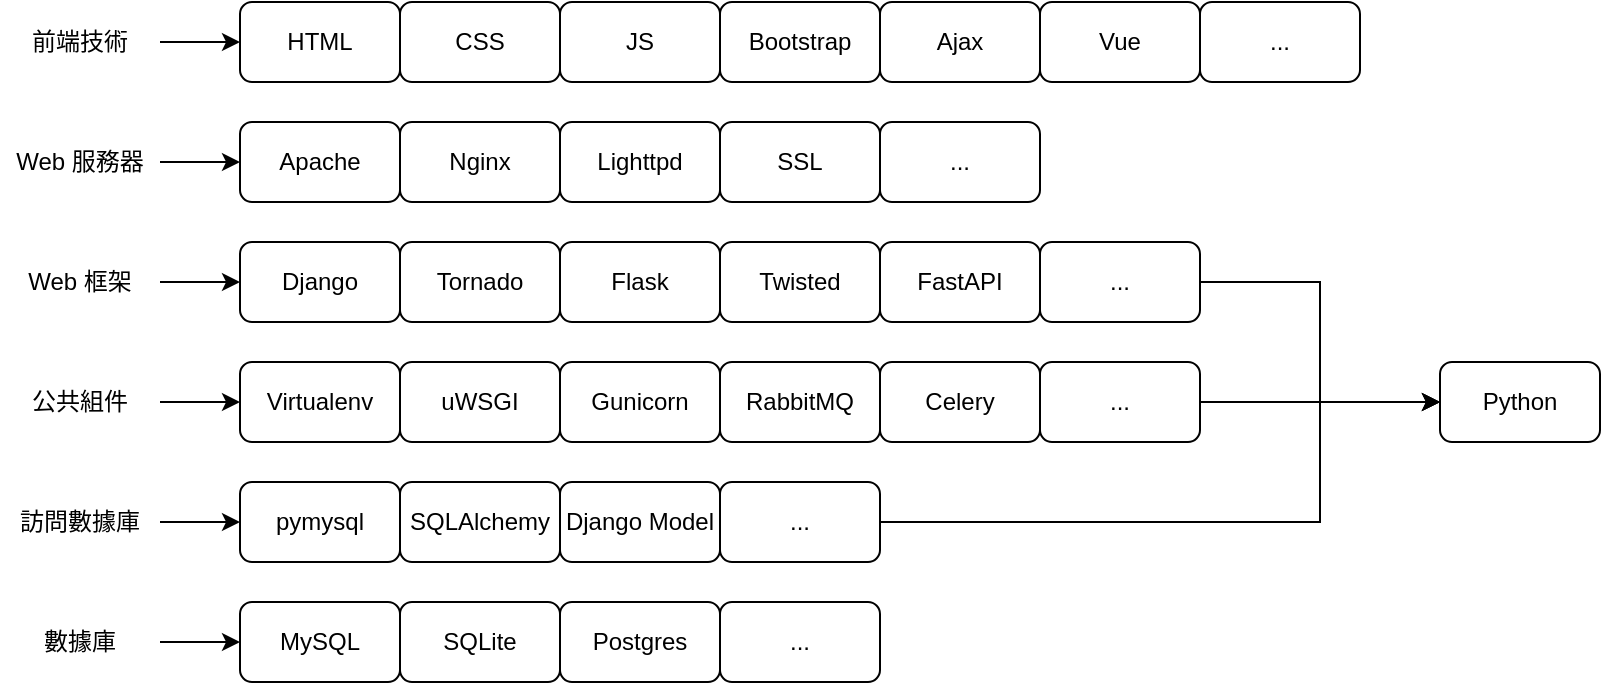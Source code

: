 <mxfile version="21.6.5" type="device">
  <diagram name="第 1 页" id="TAYIcj168XyNDj4Eb8kf">
    <mxGraphModel dx="1266" dy="681" grid="1" gridSize="10" guides="1" tooltips="1" connect="1" arrows="1" fold="1" page="1" pageScale="1" pageWidth="827" pageHeight="1169" math="0" shadow="0">
      <root>
        <mxCell id="0" />
        <mxCell id="1" parent="0" />
        <mxCell id="MAO-X3mDC_g_FuNNEKtC-2" value="HTML" style="rounded=1;whiteSpace=wrap;html=1;" parent="1" vertex="1">
          <mxGeometry x="280" y="120" width="80" height="40" as="geometry" />
        </mxCell>
        <mxCell id="MAO-X3mDC_g_FuNNEKtC-10" style="edgeStyle=orthogonalEdgeStyle;rounded=0;orthogonalLoop=1;jettySize=auto;html=1;entryX=0;entryY=0.5;entryDx=0;entryDy=0;" parent="1" source="MAO-X3mDC_g_FuNNEKtC-4" target="MAO-X3mDC_g_FuNNEKtC-2" edge="1">
          <mxGeometry relative="1" as="geometry" />
        </mxCell>
        <mxCell id="MAO-X3mDC_g_FuNNEKtC-4" value="前端技術" style="text;html=1;strokeColor=none;fillColor=none;align=center;verticalAlign=middle;whiteSpace=wrap;rounded=0;" parent="1" vertex="1">
          <mxGeometry x="160" y="120" width="80" height="40" as="geometry" />
        </mxCell>
        <mxCell id="MAO-X3mDC_g_FuNNEKtC-17" style="edgeStyle=orthogonalEdgeStyle;rounded=0;orthogonalLoop=1;jettySize=auto;html=1;entryX=0;entryY=0.5;entryDx=0;entryDy=0;" parent="1" source="MAO-X3mDC_g_FuNNEKtC-5" target="MAO-X3mDC_g_FuNNEKtC-16" edge="1">
          <mxGeometry relative="1" as="geometry" />
        </mxCell>
        <mxCell id="MAO-X3mDC_g_FuNNEKtC-5" value="Web 服務器" style="text;html=1;strokeColor=none;fillColor=none;align=center;verticalAlign=middle;whiteSpace=wrap;rounded=0;" parent="1" vertex="1">
          <mxGeometry x="160" y="180" width="80" height="40" as="geometry" />
        </mxCell>
        <mxCell id="MAO-X3mDC_g_FuNNEKtC-22" style="edgeStyle=orthogonalEdgeStyle;rounded=0;orthogonalLoop=1;jettySize=auto;html=1;entryX=0;entryY=0.5;entryDx=0;entryDy=0;" parent="1" source="MAO-X3mDC_g_FuNNEKtC-6" target="MAO-X3mDC_g_FuNNEKtC-21" edge="1">
          <mxGeometry relative="1" as="geometry" />
        </mxCell>
        <mxCell id="MAO-X3mDC_g_FuNNEKtC-6" value="Web 框架" style="text;html=1;strokeColor=none;fillColor=none;align=center;verticalAlign=middle;whiteSpace=wrap;rounded=0;" parent="1" vertex="1">
          <mxGeometry x="160" y="240" width="80" height="40" as="geometry" />
        </mxCell>
        <mxCell id="MAO-X3mDC_g_FuNNEKtC-28" style="edgeStyle=orthogonalEdgeStyle;rounded=0;orthogonalLoop=1;jettySize=auto;html=1;entryX=0;entryY=0.5;entryDx=0;entryDy=0;" parent="1" source="MAO-X3mDC_g_FuNNEKtC-7" target="MAO-X3mDC_g_FuNNEKtC-27" edge="1">
          <mxGeometry relative="1" as="geometry" />
        </mxCell>
        <mxCell id="MAO-X3mDC_g_FuNNEKtC-7" value="公共組件" style="text;html=1;strokeColor=none;fillColor=none;align=center;verticalAlign=middle;whiteSpace=wrap;rounded=0;" parent="1" vertex="1">
          <mxGeometry x="160" y="300" width="80" height="40" as="geometry" />
        </mxCell>
        <mxCell id="MAO-X3mDC_g_FuNNEKtC-34" style="edgeStyle=orthogonalEdgeStyle;rounded=0;orthogonalLoop=1;jettySize=auto;html=1;entryX=0;entryY=0.5;entryDx=0;entryDy=0;" parent="1" source="MAO-X3mDC_g_FuNNEKtC-8" target="MAO-X3mDC_g_FuNNEKtC-33" edge="1">
          <mxGeometry relative="1" as="geometry" />
        </mxCell>
        <mxCell id="MAO-X3mDC_g_FuNNEKtC-8" value="訪問數據庫" style="text;html=1;strokeColor=none;fillColor=none;align=center;verticalAlign=middle;whiteSpace=wrap;rounded=0;" parent="1" vertex="1">
          <mxGeometry x="160" y="360" width="80" height="40" as="geometry" />
        </mxCell>
        <mxCell id="MAO-X3mDC_g_FuNNEKtC-38" style="edgeStyle=orthogonalEdgeStyle;rounded=0;orthogonalLoop=1;jettySize=auto;html=1;entryX=0;entryY=0.5;entryDx=0;entryDy=0;" parent="1" source="MAO-X3mDC_g_FuNNEKtC-9" target="MAO-X3mDC_g_FuNNEKtC-37" edge="1">
          <mxGeometry relative="1" as="geometry" />
        </mxCell>
        <mxCell id="MAO-X3mDC_g_FuNNEKtC-9" value="數據庫" style="text;html=1;strokeColor=none;fillColor=none;align=center;verticalAlign=middle;whiteSpace=wrap;rounded=0;" parent="1" vertex="1">
          <mxGeometry x="160" y="420" width="80" height="40" as="geometry" />
        </mxCell>
        <mxCell id="MAO-X3mDC_g_FuNNEKtC-11" value="CSS" style="rounded=1;whiteSpace=wrap;html=1;" parent="1" vertex="1">
          <mxGeometry x="360" y="120" width="80" height="40" as="geometry" />
        </mxCell>
        <mxCell id="MAO-X3mDC_g_FuNNEKtC-12" value="JS" style="rounded=1;whiteSpace=wrap;html=1;" parent="1" vertex="1">
          <mxGeometry x="440" y="120" width="80" height="40" as="geometry" />
        </mxCell>
        <mxCell id="MAO-X3mDC_g_FuNNEKtC-13" value="Bootstrap" style="rounded=1;whiteSpace=wrap;html=1;" parent="1" vertex="1">
          <mxGeometry x="520" y="120" width="80" height="40" as="geometry" />
        </mxCell>
        <mxCell id="MAO-X3mDC_g_FuNNEKtC-14" value="Ajax" style="rounded=1;whiteSpace=wrap;html=1;" parent="1" vertex="1">
          <mxGeometry x="600" y="120" width="80" height="40" as="geometry" />
        </mxCell>
        <mxCell id="MAO-X3mDC_g_FuNNEKtC-15" value="Vue" style="rounded=1;whiteSpace=wrap;html=1;" parent="1" vertex="1">
          <mxGeometry x="680" y="120" width="80" height="40" as="geometry" />
        </mxCell>
        <mxCell id="MAO-X3mDC_g_FuNNEKtC-16" value="Apache" style="rounded=1;whiteSpace=wrap;html=1;" parent="1" vertex="1">
          <mxGeometry x="280" y="180" width="80" height="40" as="geometry" />
        </mxCell>
        <mxCell id="MAO-X3mDC_g_FuNNEKtC-18" value="Nginx" style="rounded=1;whiteSpace=wrap;html=1;" parent="1" vertex="1">
          <mxGeometry x="360" y="180" width="80" height="40" as="geometry" />
        </mxCell>
        <mxCell id="MAO-X3mDC_g_FuNNEKtC-19" value="Lighttpd" style="rounded=1;whiteSpace=wrap;html=1;" parent="1" vertex="1">
          <mxGeometry x="440" y="180" width="80" height="40" as="geometry" />
        </mxCell>
        <mxCell id="MAO-X3mDC_g_FuNNEKtC-20" value="SSL" style="rounded=1;whiteSpace=wrap;html=1;" parent="1" vertex="1">
          <mxGeometry x="520" y="180" width="80" height="40" as="geometry" />
        </mxCell>
        <mxCell id="MAO-X3mDC_g_FuNNEKtC-21" value="Django" style="rounded=1;whiteSpace=wrap;html=1;" parent="1" vertex="1">
          <mxGeometry x="280" y="240" width="80" height="40" as="geometry" />
        </mxCell>
        <mxCell id="MAO-X3mDC_g_FuNNEKtC-23" value="Tornado" style="rounded=1;whiteSpace=wrap;html=1;" parent="1" vertex="1">
          <mxGeometry x="360" y="240" width="80" height="40" as="geometry" />
        </mxCell>
        <mxCell id="MAO-X3mDC_g_FuNNEKtC-24" value="Flask" style="rounded=1;whiteSpace=wrap;html=1;" parent="1" vertex="1">
          <mxGeometry x="440" y="240" width="80" height="40" as="geometry" />
        </mxCell>
        <mxCell id="MAO-X3mDC_g_FuNNEKtC-25" value="Twisted" style="rounded=1;whiteSpace=wrap;html=1;" parent="1" vertex="1">
          <mxGeometry x="520" y="240" width="80" height="40" as="geometry" />
        </mxCell>
        <mxCell id="MAO-X3mDC_g_FuNNEKtC-26" value="FastAPI" style="rounded=1;whiteSpace=wrap;html=1;" parent="1" vertex="1">
          <mxGeometry x="600" y="240" width="80" height="40" as="geometry" />
        </mxCell>
        <mxCell id="MAO-X3mDC_g_FuNNEKtC-27" value="Virtualenv" style="rounded=1;whiteSpace=wrap;html=1;" parent="1" vertex="1">
          <mxGeometry x="280" y="300" width="80" height="40" as="geometry" />
        </mxCell>
        <mxCell id="MAO-X3mDC_g_FuNNEKtC-29" value="uWSGI" style="rounded=1;whiteSpace=wrap;html=1;" parent="1" vertex="1">
          <mxGeometry x="360" y="300" width="80" height="40" as="geometry" />
        </mxCell>
        <mxCell id="MAO-X3mDC_g_FuNNEKtC-30" value="Gunicorn" style="rounded=1;whiteSpace=wrap;html=1;" parent="1" vertex="1">
          <mxGeometry x="440" y="300" width="80" height="40" as="geometry" />
        </mxCell>
        <mxCell id="MAO-X3mDC_g_FuNNEKtC-31" value="RabbitMQ" style="rounded=1;whiteSpace=wrap;html=1;" parent="1" vertex="1">
          <mxGeometry x="520" y="300" width="80" height="40" as="geometry" />
        </mxCell>
        <mxCell id="MAO-X3mDC_g_FuNNEKtC-32" value="Celery" style="rounded=1;whiteSpace=wrap;html=1;" parent="1" vertex="1">
          <mxGeometry x="600" y="300" width="80" height="40" as="geometry" />
        </mxCell>
        <mxCell id="MAO-X3mDC_g_FuNNEKtC-33" value="pymysql" style="rounded=1;whiteSpace=wrap;html=1;" parent="1" vertex="1">
          <mxGeometry x="280" y="360" width="80" height="40" as="geometry" />
        </mxCell>
        <mxCell id="MAO-X3mDC_g_FuNNEKtC-35" value="SQLAlchemy" style="rounded=1;whiteSpace=wrap;html=1;" parent="1" vertex="1">
          <mxGeometry x="360" y="360" width="80" height="40" as="geometry" />
        </mxCell>
        <mxCell id="MAO-X3mDC_g_FuNNEKtC-36" value="Django Model" style="rounded=1;whiteSpace=wrap;html=1;" parent="1" vertex="1">
          <mxGeometry x="440" y="360" width="80" height="40" as="geometry" />
        </mxCell>
        <mxCell id="MAO-X3mDC_g_FuNNEKtC-37" value="MySQL" style="rounded=1;whiteSpace=wrap;html=1;" parent="1" vertex="1">
          <mxGeometry x="280" y="420" width="80" height="40" as="geometry" />
        </mxCell>
        <mxCell id="MAO-X3mDC_g_FuNNEKtC-39" value="SQLite" style="rounded=1;whiteSpace=wrap;html=1;" parent="1" vertex="1">
          <mxGeometry x="360" y="420" width="80" height="40" as="geometry" />
        </mxCell>
        <mxCell id="MAO-X3mDC_g_FuNNEKtC-40" value="Postgres" style="rounded=1;whiteSpace=wrap;html=1;" parent="1" vertex="1">
          <mxGeometry x="440" y="420" width="80" height="40" as="geometry" />
        </mxCell>
        <mxCell id="MAO-X3mDC_g_FuNNEKtC-41" value="..." style="rounded=1;whiteSpace=wrap;html=1;" parent="1" vertex="1">
          <mxGeometry x="520" y="420" width="80" height="40" as="geometry" />
        </mxCell>
        <mxCell id="MAO-X3mDC_g_FuNNEKtC-50" style="edgeStyle=orthogonalEdgeStyle;rounded=0;orthogonalLoop=1;jettySize=auto;html=1;entryX=0;entryY=0.5;entryDx=0;entryDy=0;" parent="1" source="MAO-X3mDC_g_FuNNEKtC-42" target="MAO-X3mDC_g_FuNNEKtC-47" edge="1">
          <mxGeometry relative="1" as="geometry">
            <Array as="points">
              <mxPoint x="820" y="380" />
              <mxPoint x="820" y="320" />
            </Array>
          </mxGeometry>
        </mxCell>
        <mxCell id="MAO-X3mDC_g_FuNNEKtC-42" value="..." style="rounded=1;whiteSpace=wrap;html=1;" parent="1" vertex="1">
          <mxGeometry x="520" y="360" width="80" height="40" as="geometry" />
        </mxCell>
        <mxCell id="MAO-X3mDC_g_FuNNEKtC-49" style="edgeStyle=orthogonalEdgeStyle;rounded=0;orthogonalLoop=1;jettySize=auto;html=1;entryX=0;entryY=0.5;entryDx=0;entryDy=0;" parent="1" source="MAO-X3mDC_g_FuNNEKtC-43" target="MAO-X3mDC_g_FuNNEKtC-47" edge="1">
          <mxGeometry relative="1" as="geometry" />
        </mxCell>
        <mxCell id="MAO-X3mDC_g_FuNNEKtC-43" value="..." style="rounded=1;whiteSpace=wrap;html=1;" parent="1" vertex="1">
          <mxGeometry x="680" y="300" width="80" height="40" as="geometry" />
        </mxCell>
        <mxCell id="MAO-X3mDC_g_FuNNEKtC-48" style="edgeStyle=orthogonalEdgeStyle;rounded=0;orthogonalLoop=1;jettySize=auto;html=1;entryX=0;entryY=0.5;entryDx=0;entryDy=0;" parent="1" source="MAO-X3mDC_g_FuNNEKtC-44" target="MAO-X3mDC_g_FuNNEKtC-47" edge="1">
          <mxGeometry relative="1" as="geometry" />
        </mxCell>
        <mxCell id="MAO-X3mDC_g_FuNNEKtC-44" value="..." style="rounded=1;whiteSpace=wrap;html=1;" parent="1" vertex="1">
          <mxGeometry x="680" y="240" width="80" height="40" as="geometry" />
        </mxCell>
        <mxCell id="MAO-X3mDC_g_FuNNEKtC-45" value="..." style="rounded=1;whiteSpace=wrap;html=1;" parent="1" vertex="1">
          <mxGeometry x="600" y="180" width="80" height="40" as="geometry" />
        </mxCell>
        <mxCell id="MAO-X3mDC_g_FuNNEKtC-46" value="..." style="rounded=1;whiteSpace=wrap;html=1;" parent="1" vertex="1">
          <mxGeometry x="760" y="120" width="80" height="40" as="geometry" />
        </mxCell>
        <mxCell id="MAO-X3mDC_g_FuNNEKtC-47" value="Python" style="rounded=1;whiteSpace=wrap;html=1;" parent="1" vertex="1">
          <mxGeometry x="880" y="300" width="80" height="40" as="geometry" />
        </mxCell>
      </root>
    </mxGraphModel>
  </diagram>
</mxfile>
